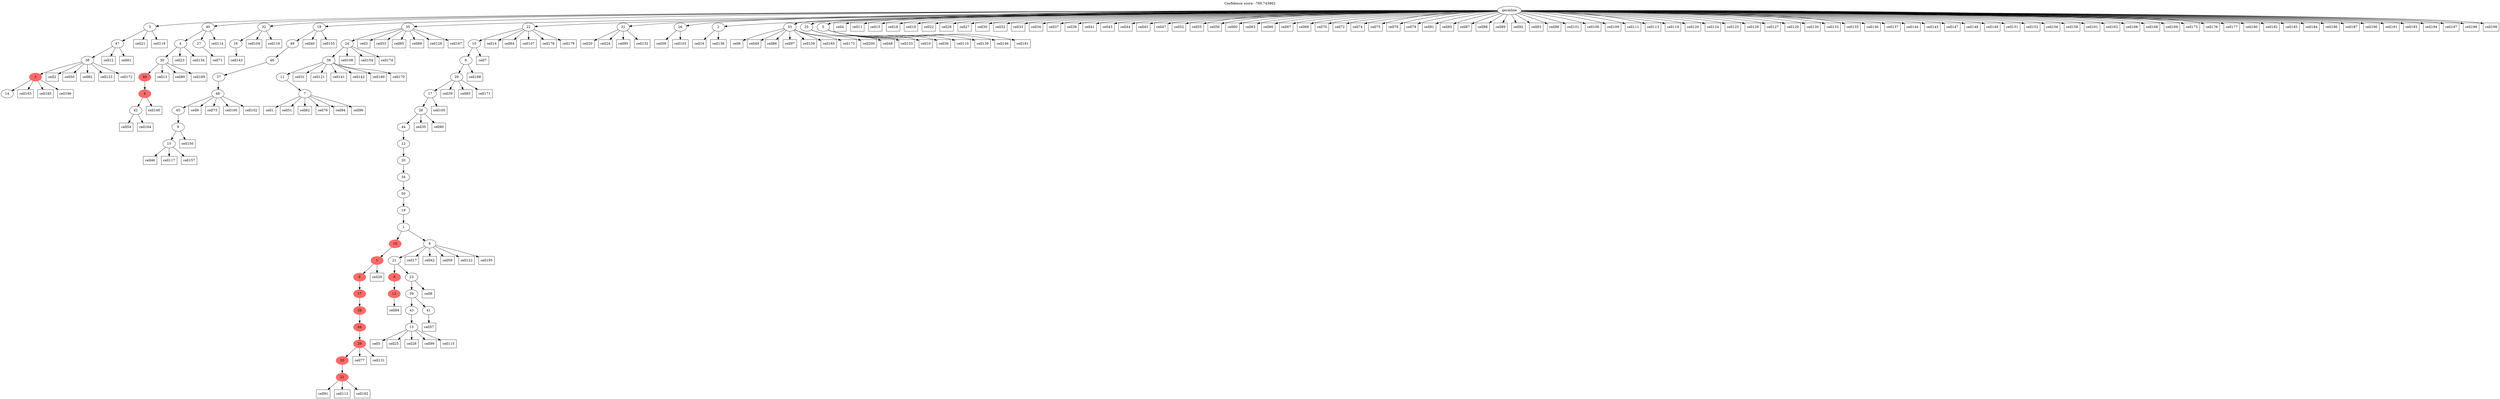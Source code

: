 digraph g {
	"63" -> "64";
	"64" [label="14"];
	"62" -> "63";
	"63" [color=indianred1, style=filled, label="3"];
	"61" -> "62";
	"62" [label="36"];
	"60" -> "61";
	"61" [label="47"];
	"55" -> "56";
	"56" [label="42"];
	"54" -> "55";
	"55" [color=indianred1, style=filled, label="4"];
	"53" -> "54";
	"54" [color=indianred1, style=filled, label="40"];
	"52" -> "53";
	"53" [label="30"];
	"51" -> "52";
	"52" [label="4"];
	"51" -> "57";
	"57" [label="27"];
	"49" -> "50";
	"50" [label="16"];
	"47" -> "48";
	"48" [label="15"];
	"46" -> "47";
	"47" [label="9"];
	"45" -> "46";
	"46" [label="45"];
	"44" -> "45";
	"45" [label="48"];
	"43" -> "44";
	"44" [label="37"];
	"42" -> "43";
	"43" [label="46"];
	"41" -> "42";
	"42" [label="49"];
	"38" -> "39";
	"39" [label="7"];
	"37" -> "38";
	"38" [label="11"];
	"36" -> "37";
	"37" [label="38"];
	"35" -> "36";
	"36" [label="24"];
	"31" -> "32";
	"32" [color=indianred1, style=filled, label="22"];
	"30" -> "31";
	"31" [color=indianred1, style=filled, label="20"];
	"29" -> "30";
	"30" [color=indianred1, style=filled, label="29"];
	"28" -> "29";
	"29" [color=indianred1, style=filled, label="44"];
	"27" -> "28";
	"28" [color=indianred1, style=filled, label="28"];
	"26" -> "27";
	"27" [color=indianred1, style=filled, label="17"];
	"25" -> "26";
	"26" [color=indianred1, style=filled, label="6"];
	"24" -> "25";
	"25" [color=indianred1, style=filled, label="1"];
	"22" -> "23";
	"23" [color=indianred1, style=filled, label="12"];
	"19" -> "20";
	"20" [label="13"];
	"18" -> "19";
	"19" [label="43"];
	"18" -> "21";
	"21" [label="41"];
	"17" -> "18";
	"18" [label="39"];
	"16" -> "17";
	"17" [label="23"];
	"16" -> "22";
	"22" [color=indianred1, style=filled, label="8"];
	"15" -> "16";
	"16" [label="21"];
	"14" -> "15";
	"15" [label="8"];
	"14" -> "24";
	"24" [color=indianred1, style=filled, label="10"];
	"13" -> "14";
	"14" [label="1"];
	"12" -> "13";
	"13" [label="19"];
	"11" -> "12";
	"12" [label="50"];
	"10" -> "11";
	"11" [label="34"];
	"9" -> "10";
	"10" [label="20"];
	"8" -> "9";
	"9" [label="12"];
	"7" -> "8";
	"8" [label="44"];
	"6" -> "7";
	"7" [label="28"];
	"5" -> "6";
	"6" [label="17"];
	"4" -> "5";
	"5" [label="29"];
	"3" -> "4";
	"4" [label="6"];
	"2" -> "3";
	"3" [label="10"];
	"0" -> "1";
	"1" [label="31"];
	"0" -> "2";
	"2" [label="22"];
	"0" -> "33";
	"33" [label="26"];
	"0" -> "34";
	"34" [label="2"];
	"0" -> "35";
	"35" [label="35"];
	"0" -> "40";
	"40" [label="33"];
	"0" -> "41";
	"41" [label="18"];
	"0" -> "49";
	"49" [label="32"];
	"0" -> "51";
	"51" [label="40"];
	"0" -> "58";
	"58" [label="25"];
	"0" -> "59";
	"59" [label="5"];
	"0" -> "60";
	"60" [label="3"];
	"0" [label="germline"];
	"39" -> "cell1";
	"cell1" [shape=box];
	"62" -> "cell2";
	"cell2" [shape=box];
	"35" -> "cell3";
	"cell3" [shape=box];
	"0" -> "cell4";
	"cell4" [shape=box];
	"20" -> "cell5";
	"cell5" [shape=box];
	"40" -> "cell6";
	"cell6" [shape=box];
	"3" -> "cell7";
	"cell7" [shape=box];
	"17" -> "cell8";
	"cell8" [shape=box];
	"45" -> "cell9";
	"cell9" [shape=box];
	"59" -> "cell10";
	"cell10" [shape=box];
	"0" -> "cell11";
	"cell11" [shape=box];
	"61" -> "cell12";
	"cell12" [shape=box];
	"53" -> "cell13";
	"cell13" [shape=box];
	"2" -> "cell14";
	"cell14" [shape=box];
	"0" -> "cell15";
	"cell15" [shape=box];
	"34" -> "cell16";
	"cell16" [shape=box];
	"15" -> "cell17";
	"cell17" [shape=box];
	"0" -> "cell18";
	"cell18" [shape=box];
	"0" -> "cell19";
	"cell19" [shape=box];
	"1" -> "cell20";
	"cell20" [shape=box];
	"60" -> "cell21";
	"cell21" [shape=box];
	"0" -> "cell22";
	"cell22" [shape=box];
	"52" -> "cell23";
	"cell23" [shape=box];
	"1" -> "cell24";
	"cell24" [shape=box];
	"20" -> "cell25";
	"cell25" [shape=box];
	"0" -> "cell26";
	"cell26" [shape=box];
	"0" -> "cell27";
	"cell27" [shape=box];
	"20" -> "cell28";
	"cell28" [shape=box];
	"25" -> "cell29";
	"cell29" [shape=box];
	"0" -> "cell30";
	"cell30" [shape=box];
	"37" -> "cell31";
	"cell31" [shape=box];
	"0" -> "cell32";
	"cell32" [shape=box];
	"0" -> "cell33";
	"cell33" [shape=box];
	"0" -> "cell34";
	"cell34" [shape=box];
	"7" -> "cell35";
	"cell35" [shape=box];
	"59" -> "cell36";
	"cell36" [shape=box];
	"0" -> "cell37";
	"cell37" [shape=box];
	"0" -> "cell38";
	"cell38" [shape=box];
	"5" -> "cell39";
	"cell39" [shape=box];
	"41" -> "cell40";
	"cell40" [shape=box];
	"0" -> "cell41";
	"cell41" [shape=box];
	"15" -> "cell42";
	"cell42" [shape=box];
	"0" -> "cell43";
	"cell43" [shape=box];
	"0" -> "cell44";
	"cell44" [shape=box];
	"0" -> "cell45";
	"cell45" [shape=box];
	"48" -> "cell46";
	"cell46" [shape=box];
	"0" -> "cell47";
	"cell47" [shape=box];
	"58" -> "cell48";
	"cell48" [shape=box];
	"40" -> "cell49";
	"cell49" [shape=box];
	"62" -> "cell50";
	"cell50" [shape=box];
	"39" -> "cell51";
	"cell51" [shape=box];
	"0" -> "cell52";
	"cell52" [shape=box];
	"35" -> "cell53";
	"cell53" [shape=box];
	"56" -> "cell54";
	"cell54" [shape=box];
	"0" -> "cell55";
	"cell55" [shape=box];
	"0" -> "cell56";
	"cell56" [shape=box];
	"21" -> "cell57";
	"cell57" [shape=box];
	"33" -> "cell58";
	"cell58" [shape=box];
	"15" -> "cell59";
	"cell59" [shape=box];
	"0" -> "cell60";
	"cell60" [shape=box];
	"61" -> "cell61";
	"cell61" [shape=box];
	"39" -> "cell62";
	"cell62" [shape=box];
	"0" -> "cell63";
	"cell63" [shape=box];
	"2" -> "cell64";
	"cell64" [shape=box];
	"35" -> "cell65";
	"cell65" [shape=box];
	"0" -> "cell66";
	"cell66" [shape=box];
	"0" -> "cell67";
	"cell67" [shape=box];
	"0" -> "cell68";
	"cell68" [shape=box];
	"35" -> "cell69";
	"cell69" [shape=box];
	"0" -> "cell70";
	"cell70" [shape=box];
	"57" -> "cell71";
	"cell71" [shape=box];
	"0" -> "cell72";
	"cell72" [shape=box];
	"45" -> "cell73";
	"cell73" [shape=box];
	"0" -> "cell74";
	"cell74" [shape=box];
	"0" -> "cell75";
	"cell75" [shape=box];
	"39" -> "cell76";
	"cell76" [shape=box];
	"30" -> "cell77";
	"cell77" [shape=box];
	"0" -> "cell78";
	"cell78" [shape=box];
	"0" -> "cell79";
	"cell79" [shape=box];
	"53" -> "cell80";
	"cell80" [shape=box];
	"0" -> "cell81";
	"cell81" [shape=box];
	"62" -> "cell82";
	"cell82" [shape=box];
	"5" -> "cell83";
	"cell83" [shape=box];
	"23" -> "cell84";
	"cell84" [shape=box];
	"0" -> "cell85";
	"cell85" [shape=box];
	"40" -> "cell86";
	"cell86" [shape=box];
	"0" -> "cell87";
	"cell87" [shape=box];
	"0" -> "cell88";
	"cell88" [shape=box];
	"0" -> "cell89";
	"cell89" [shape=box];
	"7" -> "cell90";
	"cell90" [shape=box];
	"32" -> "cell91";
	"cell91" [shape=box];
	"0" -> "cell92";
	"cell92" [shape=box];
	"0" -> "cell93";
	"cell93" [shape=box];
	"39" -> "cell94";
	"cell94" [shape=box];
	"1" -> "cell95";
	"cell95" [shape=box];
	"39" -> "cell96";
	"cell96" [shape=box];
	"40" -> "cell97";
	"cell97" [shape=box];
	"0" -> "cell98";
	"cell98" [shape=box];
	"20" -> "cell99";
	"cell99" [shape=box];
	"45" -> "cell100";
	"cell100" [shape=box];
	"0" -> "cell101";
	"cell101" [shape=box];
	"45" -> "cell102";
	"cell102" [shape=box];
	"33" -> "cell103";
	"cell103" [shape=box];
	"49" -> "cell104";
	"cell104" [shape=box];
	"6" -> "cell105";
	"cell105" [shape=box];
	"0" -> "cell106";
	"cell106" [shape=box];
	"2" -> "cell107";
	"cell107" [shape=box];
	"36" -> "cell108";
	"cell108" [shape=box];
	"0" -> "cell109";
	"cell109" [shape=box];
	"59" -> "cell110";
	"cell110" [shape=box];
	"0" -> "cell111";
	"cell111" [shape=box];
	"32" -> "cell112";
	"cell112" [shape=box];
	"0" -> "cell113";
	"cell113" [shape=box];
	"51" -> "cell114";
	"cell114" [shape=box];
	"20" -> "cell115";
	"cell115" [shape=box];
	"49" -> "cell116";
	"cell116" [shape=box];
	"48" -> "cell117";
	"cell117" [shape=box];
	"60" -> "cell118";
	"cell118" [shape=box];
	"0" -> "cell119";
	"cell119" [shape=box];
	"0" -> "cell120";
	"cell120" [shape=box];
	"37" -> "cell121";
	"cell121" [shape=box];
	"15" -> "cell122";
	"cell122" [shape=box];
	"62" -> "cell123";
	"cell123" [shape=box];
	"0" -> "cell124";
	"cell124" [shape=box];
	"0" -> "cell125";
	"cell125" [shape=box];
	"0" -> "cell126";
	"cell126" [shape=box];
	"0" -> "cell127";
	"cell127" [shape=box];
	"35" -> "cell128";
	"cell128" [shape=box];
	"0" -> "cell129";
	"cell129" [shape=box];
	"0" -> "cell130";
	"cell130" [shape=box];
	"30" -> "cell131";
	"cell131" [shape=box];
	"1" -> "cell132";
	"cell132" [shape=box];
	"0" -> "cell133";
	"cell133" [shape=box];
	"52" -> "cell134";
	"cell134" [shape=box];
	"0" -> "cell135";
	"cell135" [shape=box];
	"0" -> "cell136";
	"cell136" [shape=box];
	"0" -> "cell137";
	"cell137" [shape=box];
	"34" -> "cell138";
	"cell138" [shape=box];
	"59" -> "cell139";
	"cell139" [shape=box];
	"55" -> "cell140";
	"cell140" [shape=box];
	"37" -> "cell141";
	"cell141" [shape=box];
	"37" -> "cell142";
	"cell142" [shape=box];
	"50" -> "cell143";
	"cell143" [shape=box];
	"0" -> "cell144";
	"cell144" [shape=box];
	"0" -> "cell145";
	"cell145" [shape=box];
	"59" -> "cell146";
	"cell146" [shape=box];
	"0" -> "cell147";
	"cell147" [shape=box];
	"0" -> "cell148";
	"cell148" [shape=box];
	"0" -> "cell149";
	"cell149" [shape=box];
	"47" -> "cell150";
	"cell150" [shape=box];
	"0" -> "cell151";
	"cell151" [shape=box];
	"0" -> "cell152";
	"cell152" [shape=box];
	"58" -> "cell153";
	"cell153" [shape=box];
	"36" -> "cell154";
	"cell154" [shape=box];
	"41" -> "cell155";
	"cell155" [shape=box];
	"0" -> "cell156";
	"cell156" [shape=box];
	"48" -> "cell157";
	"cell157" [shape=box];
	"0" -> "cell158";
	"cell158" [shape=box];
	"40" -> "cell159";
	"cell159" [shape=box];
	"37" -> "cell160";
	"cell160" [shape=box];
	"0" -> "cell161";
	"cell161" [shape=box];
	"0" -> "cell162";
	"cell162" [shape=box];
	"63" -> "cell163";
	"cell163" [shape=box];
	"56" -> "cell164";
	"cell164" [shape=box];
	"40" -> "cell165";
	"cell165" [shape=box];
	"0" -> "cell166";
	"cell166" [shape=box];
	"35" -> "cell167";
	"cell167" [shape=box];
	"0" -> "cell168";
	"cell168" [shape=box];
	"0" -> "cell169";
	"cell169" [shape=box];
	"37" -> "cell170";
	"cell170" [shape=box];
	"5" -> "cell171";
	"cell171" [shape=box];
	"62" -> "cell172";
	"cell172" [shape=box];
	"40" -> "cell173";
	"cell173" [shape=box];
	"36" -> "cell174";
	"cell174" [shape=box];
	"0" -> "cell175";
	"cell175" [shape=box];
	"0" -> "cell176";
	"cell176" [shape=box];
	"0" -> "cell177";
	"cell177" [shape=box];
	"2" -> "cell178";
	"cell178" [shape=box];
	"2" -> "cell179";
	"cell179" [shape=box];
	"0" -> "cell180";
	"cell180" [shape=box];
	"59" -> "cell181";
	"cell181" [shape=box];
	"0" -> "cell182";
	"cell182" [shape=box];
	"0" -> "cell183";
	"cell183" [shape=box];
	"0" -> "cell184";
	"cell184" [shape=box];
	"63" -> "cell185";
	"cell185" [shape=box];
	"0" -> "cell186";
	"cell186" [shape=box];
	"0" -> "cell187";
	"cell187" [shape=box];
	"4" -> "cell188";
	"cell188" [shape=box];
	"53" -> "cell189";
	"cell189" [shape=box];
	"0" -> "cell190";
	"cell190" [shape=box];
	"0" -> "cell191";
	"cell191" [shape=box];
	"32" -> "cell192";
	"cell192" [shape=box];
	"0" -> "cell193";
	"cell193" [shape=box];
	"0" -> "cell194";
	"cell194" [shape=box];
	"15" -> "cell195";
	"cell195" [shape=box];
	"63" -> "cell196";
	"cell196" [shape=box];
	"0" -> "cell197";
	"cell197" [shape=box];
	"0" -> "cell198";
	"cell198" [shape=box];
	"0" -> "cell199";
	"cell199" [shape=box];
	"40" -> "cell200";
	"cell200" [shape=box];
	labelloc="t";
	label="Confidence score: -789.743862";
}
